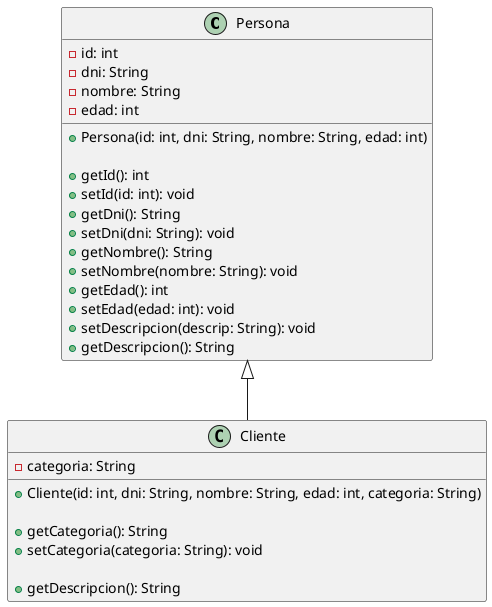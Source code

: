 @startuml
class Persona {
  - id: int
  - dni: String
  - nombre: String
  - edad: int

  ' Constructor
  + Persona(id: int, dni: String, nombre: String, edad: int)

  ' Métodos de acceso a atributos
  + getId(): int
  + setId(id: int): void
  + getDni(): String
  + setDni(dni: String): void
  + getNombre(): String
  + setNombre(nombre: String): void
  + getEdad(): int
  + setEdad(edad: int): void
  + setDescripcion(descrip: String): void
  + getDescripcion(): String

}

class Cliente {
  - categoria: String

  ' Constructor
  + Cliente(id: int, dni: String, nombre: String, edad: int, categoria: String)

  ' Métodos de acceso
  + getCategoria(): String
  + setCategoria(categoria: String): void

  ' Sobrescribe el método getDescripcion()
  + getDescripcion(): String
}

Persona <|-- Cliente
@enduml

